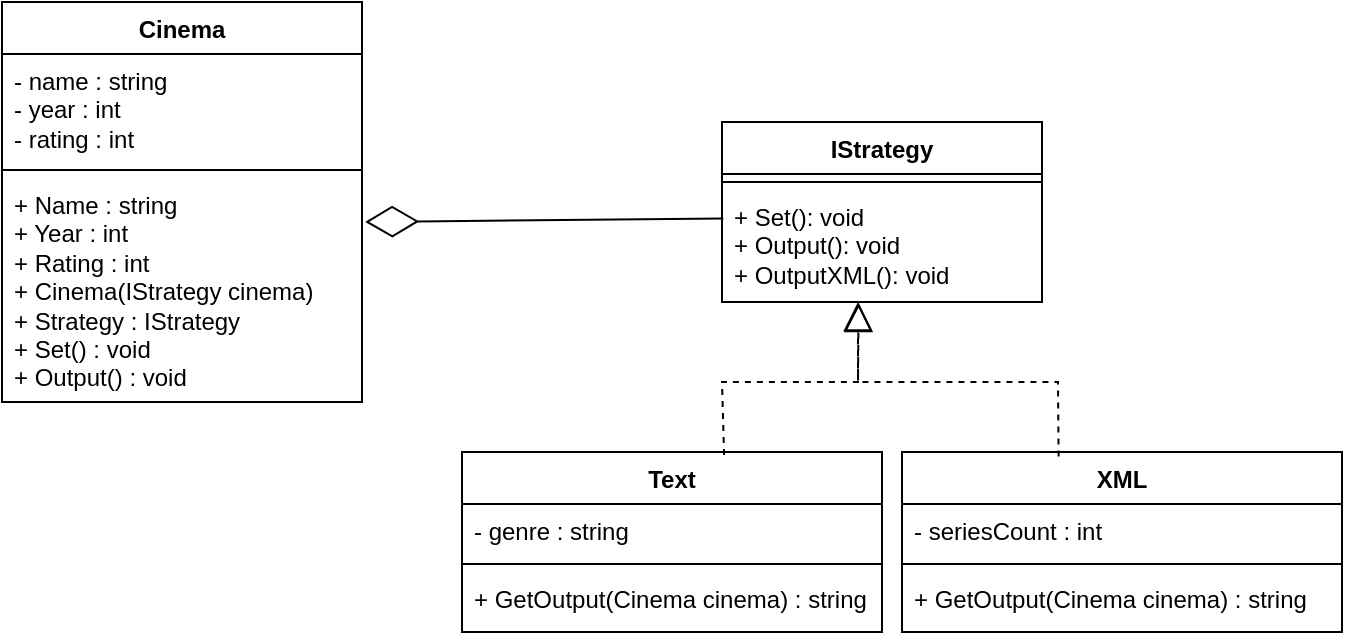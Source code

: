 <mxfile version="22.1.7" type="device">
  <diagram name="Страница — 1" id="awomu2fCoxjfxk_xA1QI">
    <mxGraphModel dx="1024" dy="564" grid="1" gridSize="10" guides="1" tooltips="1" connect="1" arrows="1" fold="1" page="1" pageScale="1" pageWidth="827" pageHeight="1169" math="0" shadow="0">
      <root>
        <mxCell id="0" />
        <mxCell id="1" parent="0" />
        <mxCell id="ef9r7Cy3p4y6cCnLXRJu-1" value="IStrategy" style="swimlane;fontStyle=1;align=center;verticalAlign=top;childLayout=stackLayout;horizontal=1;startSize=26;horizontalStack=0;resizeParent=1;resizeParentMax=0;resizeLast=0;collapsible=1;marginBottom=0;whiteSpace=wrap;html=1;" parent="1" vertex="1">
          <mxGeometry x="460" y="90" width="160" height="90" as="geometry" />
        </mxCell>
        <mxCell id="ef9r7Cy3p4y6cCnLXRJu-3" value="" style="line;strokeWidth=1;fillColor=none;align=left;verticalAlign=middle;spacingTop=-1;spacingLeft=3;spacingRight=3;rotatable=0;labelPosition=right;points=[];portConstraint=eastwest;strokeColor=inherit;" parent="ef9r7Cy3p4y6cCnLXRJu-1" vertex="1">
          <mxGeometry y="26" width="160" height="8" as="geometry" />
        </mxCell>
        <mxCell id="ef9r7Cy3p4y6cCnLXRJu-4" value="+ Set(): void&lt;br&gt;+ Output(): void&lt;br&gt;+ OutputXML(): void" style="text;strokeColor=none;fillColor=none;align=left;verticalAlign=top;spacingLeft=4;spacingRight=4;overflow=hidden;rotatable=0;points=[[0,0.5],[1,0.5]];portConstraint=eastwest;whiteSpace=wrap;html=1;" parent="ef9r7Cy3p4y6cCnLXRJu-1" vertex="1">
          <mxGeometry y="34" width="160" height="56" as="geometry" />
        </mxCell>
        <mxCell id="ef9r7Cy3p4y6cCnLXRJu-5" value="Cinema" style="swimlane;fontStyle=1;align=center;verticalAlign=top;childLayout=stackLayout;horizontal=1;startSize=26;horizontalStack=0;resizeParent=1;resizeParentMax=0;resizeLast=0;collapsible=1;marginBottom=0;whiteSpace=wrap;html=1;" parent="1" vertex="1">
          <mxGeometry x="100" y="30" width="180" height="200" as="geometry" />
        </mxCell>
        <mxCell id="ef9r7Cy3p4y6cCnLXRJu-6" value="- name : string&lt;br&gt;- year : int&lt;br&gt;- rating : int" style="text;strokeColor=none;fillColor=none;align=left;verticalAlign=top;spacingLeft=4;spacingRight=4;overflow=hidden;rotatable=0;points=[[0,0.5],[1,0.5]];portConstraint=eastwest;whiteSpace=wrap;html=1;" parent="ef9r7Cy3p4y6cCnLXRJu-5" vertex="1">
          <mxGeometry y="26" width="180" height="54" as="geometry" />
        </mxCell>
        <mxCell id="ef9r7Cy3p4y6cCnLXRJu-7" value="" style="line;strokeWidth=1;fillColor=none;align=left;verticalAlign=middle;spacingTop=-1;spacingLeft=3;spacingRight=3;rotatable=0;labelPosition=right;points=[];portConstraint=eastwest;strokeColor=inherit;" parent="ef9r7Cy3p4y6cCnLXRJu-5" vertex="1">
          <mxGeometry y="80" width="180" height="8" as="geometry" />
        </mxCell>
        <mxCell id="ef9r7Cy3p4y6cCnLXRJu-8" value="+ Name : string&lt;br&gt;+ Year : int&lt;br&gt;+ Rating : int&lt;br&gt;+ Cinema(IStrategy cinema)&lt;br&gt;+ Strategy : IStrategy&lt;br&gt;+ Set() : void&lt;br&gt;+ Output() : void" style="text;strokeColor=none;fillColor=none;align=left;verticalAlign=top;spacingLeft=4;spacingRight=4;overflow=hidden;rotatable=0;points=[[0,0.5],[1,0.5]];portConstraint=eastwest;whiteSpace=wrap;html=1;" parent="ef9r7Cy3p4y6cCnLXRJu-5" vertex="1">
          <mxGeometry y="88" width="180" height="112" as="geometry" />
        </mxCell>
        <mxCell id="ef9r7Cy3p4y6cCnLXRJu-9" value="Text" style="swimlane;fontStyle=1;align=center;verticalAlign=top;childLayout=stackLayout;horizontal=1;startSize=26;horizontalStack=0;resizeParent=1;resizeParentMax=0;resizeLast=0;collapsible=1;marginBottom=0;whiteSpace=wrap;html=1;" parent="1" vertex="1">
          <mxGeometry x="330" y="255" width="210" height="90" as="geometry" />
        </mxCell>
        <mxCell id="ef9r7Cy3p4y6cCnLXRJu-10" value="- genre : string" style="text;strokeColor=none;fillColor=none;align=left;verticalAlign=top;spacingLeft=4;spacingRight=4;overflow=hidden;rotatable=0;points=[[0,0.5],[1,0.5]];portConstraint=eastwest;whiteSpace=wrap;html=1;" parent="ef9r7Cy3p4y6cCnLXRJu-9" vertex="1">
          <mxGeometry y="26" width="210" height="26" as="geometry" />
        </mxCell>
        <mxCell id="ef9r7Cy3p4y6cCnLXRJu-11" value="" style="line;strokeWidth=1;fillColor=none;align=left;verticalAlign=middle;spacingTop=-1;spacingLeft=3;spacingRight=3;rotatable=0;labelPosition=right;points=[];portConstraint=eastwest;strokeColor=inherit;" parent="ef9r7Cy3p4y6cCnLXRJu-9" vertex="1">
          <mxGeometry y="52" width="210" height="8" as="geometry" />
        </mxCell>
        <mxCell id="ef9r7Cy3p4y6cCnLXRJu-12" value="+ GetOutput(Cinema cinema) : string" style="text;strokeColor=none;fillColor=none;align=left;verticalAlign=top;spacingLeft=4;spacingRight=4;overflow=hidden;rotatable=0;points=[[0,0.5],[1,0.5]];portConstraint=eastwest;whiteSpace=wrap;html=1;" parent="ef9r7Cy3p4y6cCnLXRJu-9" vertex="1">
          <mxGeometry y="60" width="210" height="30" as="geometry" />
        </mxCell>
        <mxCell id="ef9r7Cy3p4y6cCnLXRJu-13" value="XML" style="swimlane;fontStyle=1;align=center;verticalAlign=top;childLayout=stackLayout;horizontal=1;startSize=26;horizontalStack=0;resizeParent=1;resizeParentMax=0;resizeLast=0;collapsible=1;marginBottom=0;whiteSpace=wrap;html=1;" parent="1" vertex="1">
          <mxGeometry x="550" y="255" width="220" height="90" as="geometry" />
        </mxCell>
        <mxCell id="ef9r7Cy3p4y6cCnLXRJu-14" value="- seriesCount : int" style="text;strokeColor=none;fillColor=none;align=left;verticalAlign=top;spacingLeft=4;spacingRight=4;overflow=hidden;rotatable=0;points=[[0,0.5],[1,0.5]];portConstraint=eastwest;whiteSpace=wrap;html=1;" parent="ef9r7Cy3p4y6cCnLXRJu-13" vertex="1">
          <mxGeometry y="26" width="220" height="26" as="geometry" />
        </mxCell>
        <mxCell id="ef9r7Cy3p4y6cCnLXRJu-15" value="" style="line;strokeWidth=1;fillColor=none;align=left;verticalAlign=middle;spacingTop=-1;spacingLeft=3;spacingRight=3;rotatable=0;labelPosition=right;points=[];portConstraint=eastwest;strokeColor=inherit;" parent="ef9r7Cy3p4y6cCnLXRJu-13" vertex="1">
          <mxGeometry y="52" width="220" height="8" as="geometry" />
        </mxCell>
        <mxCell id="ef9r7Cy3p4y6cCnLXRJu-16" value="+ GetOutput(Cinema cinema) : string" style="text;strokeColor=none;fillColor=none;align=left;verticalAlign=top;spacingLeft=4;spacingRight=4;overflow=hidden;rotatable=0;points=[[0,0.5],[1,0.5]];portConstraint=eastwest;whiteSpace=wrap;html=1;" parent="ef9r7Cy3p4y6cCnLXRJu-13" vertex="1">
          <mxGeometry y="60" width="220" height="30" as="geometry" />
        </mxCell>
        <mxCell id="ef9r7Cy3p4y6cCnLXRJu-17" value="" style="endArrow=block;dashed=1;endFill=0;endSize=12;html=1;rounded=0;entryX=0.427;entryY=1.009;entryDx=0;entryDy=0;entryPerimeter=0;exitX=0.624;exitY=0.017;exitDx=0;exitDy=0;exitPerimeter=0;" parent="1" source="ef9r7Cy3p4y6cCnLXRJu-9" target="ef9r7Cy3p4y6cCnLXRJu-4" edge="1">
          <mxGeometry width="160" relative="1" as="geometry">
            <mxPoint x="230" y="350" as="sourcePoint" />
            <mxPoint x="390" y="350" as="targetPoint" />
            <Array as="points">
              <mxPoint x="460" y="220" />
              <mxPoint x="528" y="220" />
            </Array>
          </mxGeometry>
        </mxCell>
        <mxCell id="ef9r7Cy3p4y6cCnLXRJu-18" value="" style="endArrow=block;dashed=1;endFill=0;endSize=12;html=1;rounded=0;exitX=0.365;exitY=0.017;exitDx=0;exitDy=0;exitPerimeter=0;" parent="1" edge="1">
          <mxGeometry width="160" relative="1" as="geometry">
            <mxPoint x="628.3" y="257.21" as="sourcePoint" />
            <mxPoint x="528" y="180" as="targetPoint" />
            <Array as="points">
              <mxPoint x="628" y="220" />
              <mxPoint x="528" y="220" />
            </Array>
          </mxGeometry>
        </mxCell>
        <mxCell id="ef9r7Cy3p4y6cCnLXRJu-19" value="" style="endArrow=diamondThin;endFill=0;endSize=24;html=1;rounded=0;entryX=1.009;entryY=0.196;entryDx=0;entryDy=0;entryPerimeter=0;exitX=0.004;exitY=0.255;exitDx=0;exitDy=0;exitPerimeter=0;" parent="1" source="ef9r7Cy3p4y6cCnLXRJu-4" target="ef9r7Cy3p4y6cCnLXRJu-8" edge="1">
          <mxGeometry width="160" relative="1" as="geometry">
            <mxPoint x="300" y="310" as="sourcePoint" />
            <mxPoint x="460" y="310" as="targetPoint" />
          </mxGeometry>
        </mxCell>
      </root>
    </mxGraphModel>
  </diagram>
</mxfile>
